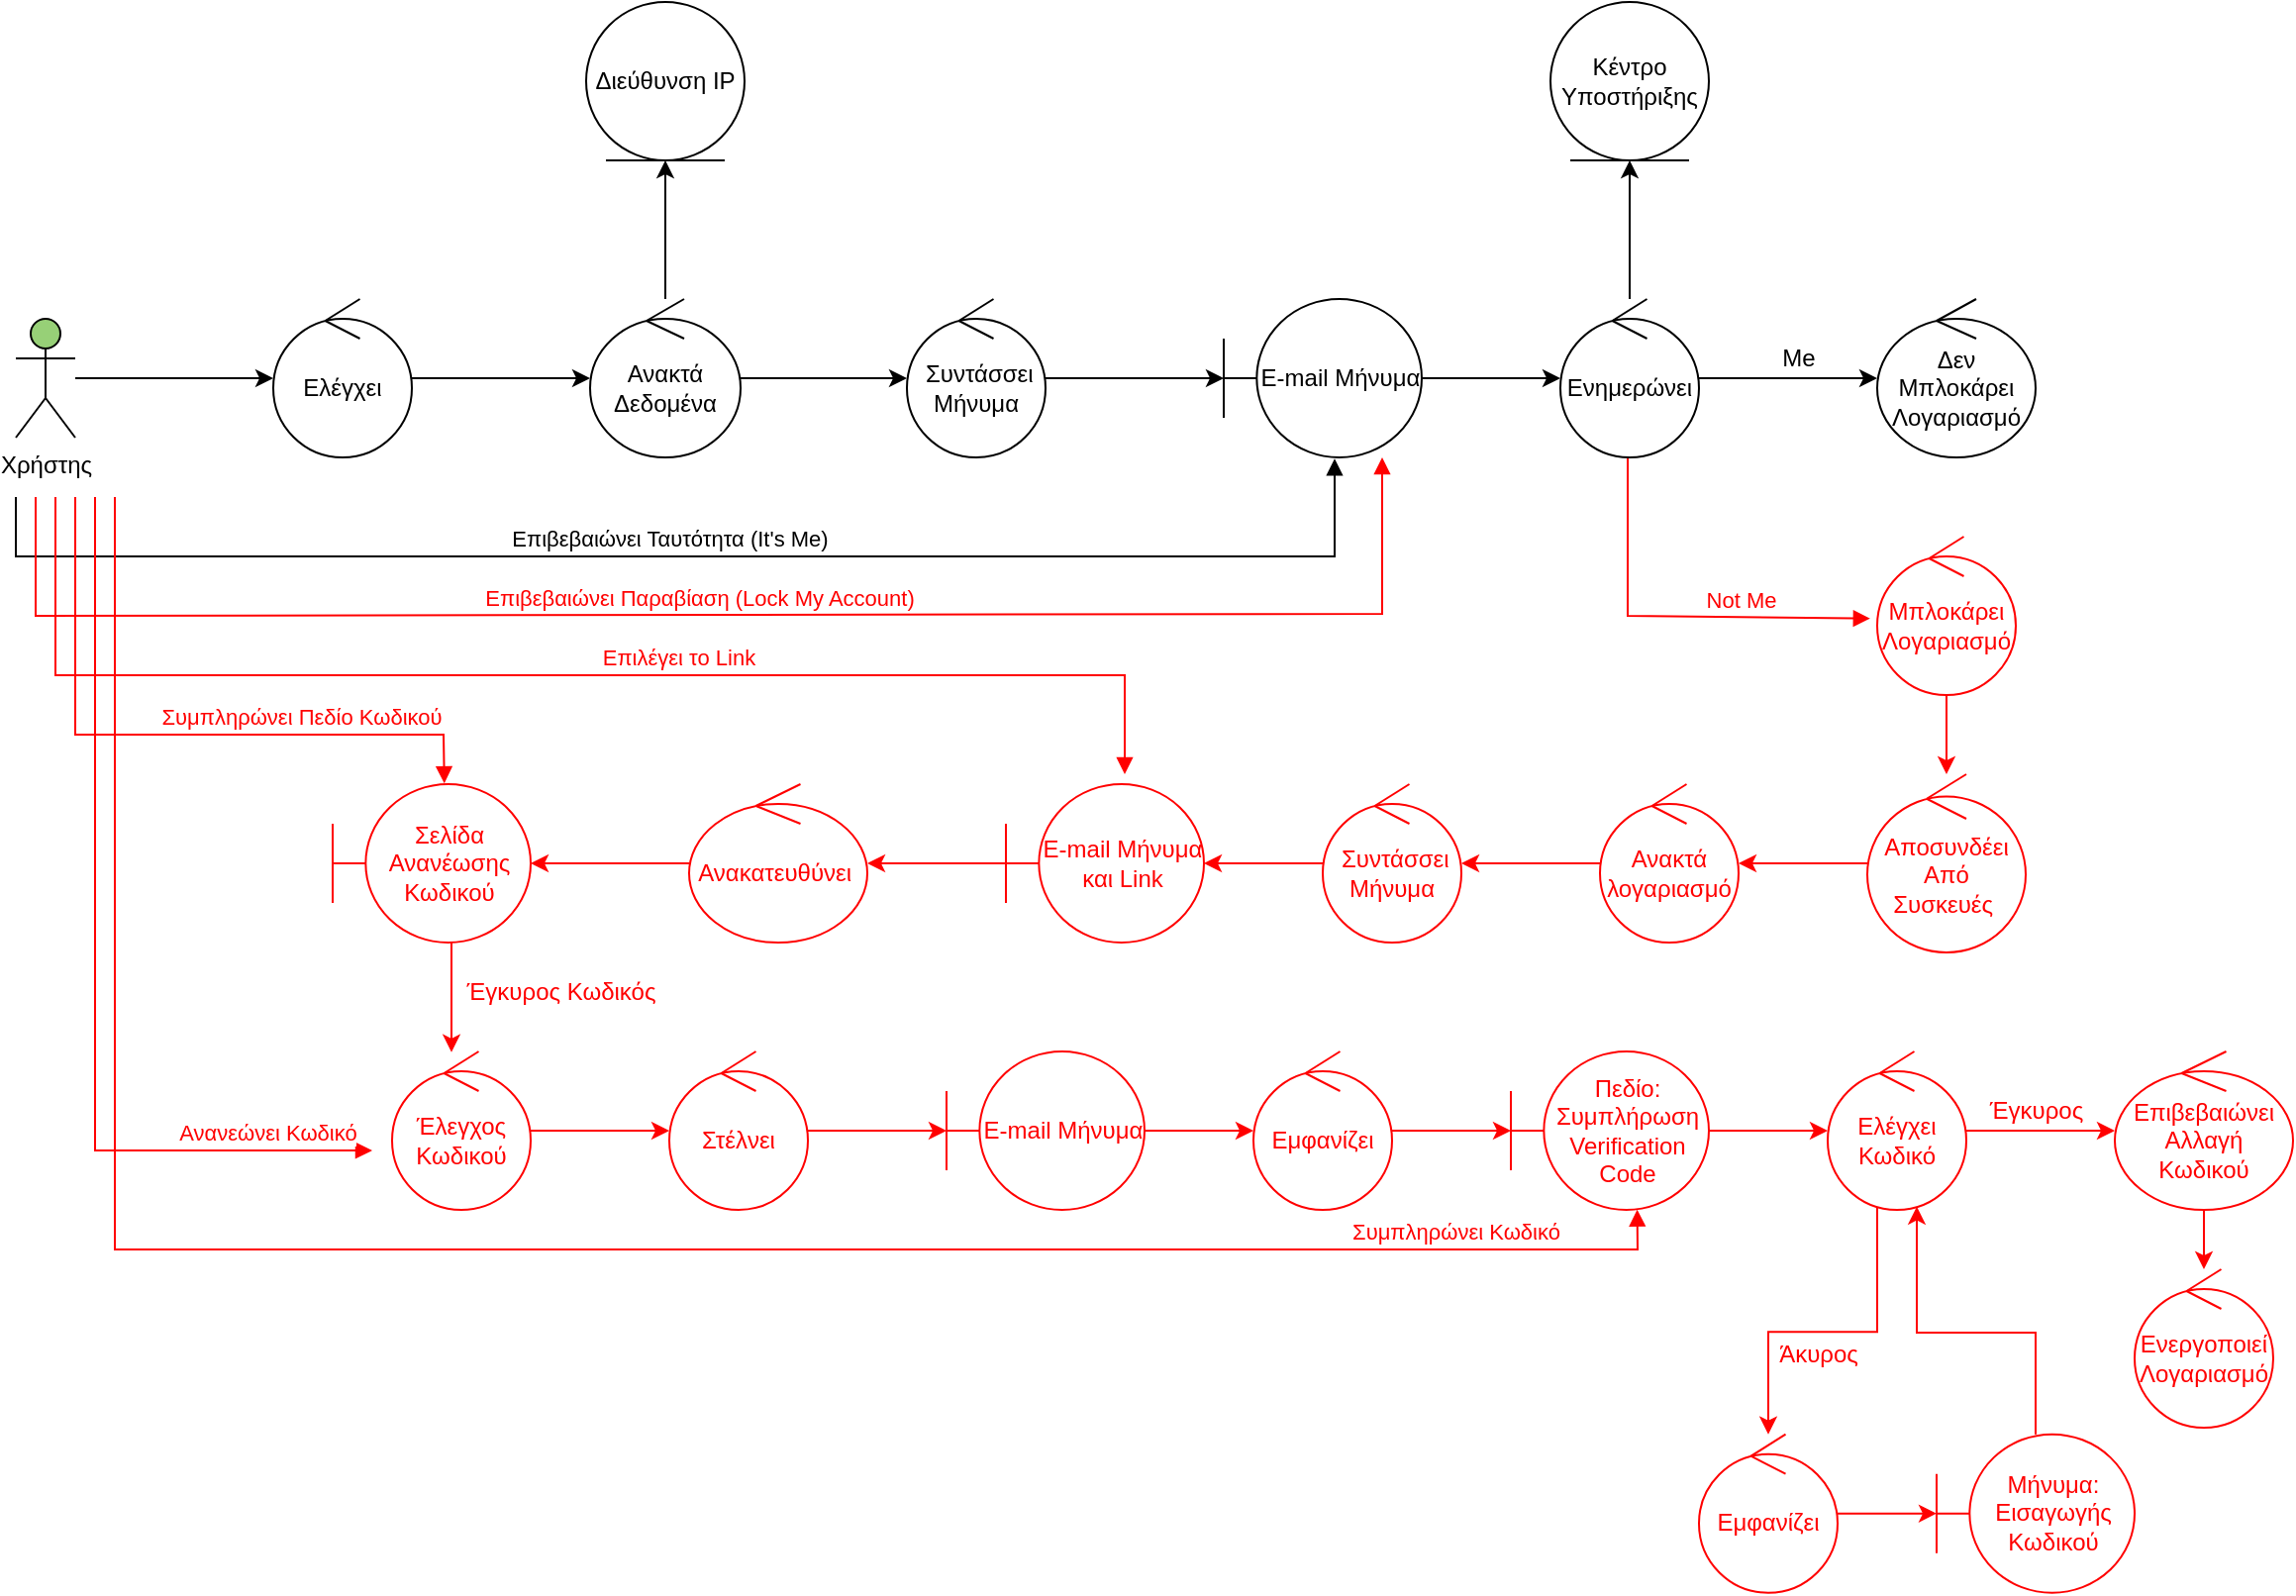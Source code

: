 <mxfile version="18.1.3" type="github"><diagram id="oQ6S-jpDpt1baX3qbN0C" name="Page-1"><mxGraphModel dx="1753" dy="684" grid="0" gridSize="10" guides="1" tooltips="1" connect="1" arrows="1" fold="1" page="0" pageScale="1" pageWidth="827" pageHeight="1169" math="0" shadow="0"><root><mxCell id="0"/><mxCell id="1" parent="0"/><mxCell id="LzJlQbJh16sx-IcuWloQ-4" value="" style="edgeStyle=orthogonalEdgeStyle;rounded=0;orthogonalLoop=1;jettySize=auto;html=1;" parent="1" source="LzJlQbJh16sx-IcuWloQ-1" target="LzJlQbJh16sx-IcuWloQ-2" edge="1"><mxGeometry relative="1" as="geometry"/></mxCell><mxCell id="LzJlQbJh16sx-IcuWloQ-1" value="Χρήστης&lt;br&gt;" style="shape=umlActor;verticalLabelPosition=bottom;verticalAlign=top;html=1;fillColor=#97D077;" parent="1" vertex="1"><mxGeometry x="100" y="210" width="30" height="60" as="geometry"/></mxCell><mxCell id="LzJlQbJh16sx-IcuWloQ-6" value="" style="edgeStyle=orthogonalEdgeStyle;rounded=0;orthogonalLoop=1;jettySize=auto;html=1;" parent="1" source="LzJlQbJh16sx-IcuWloQ-2" target="LzJlQbJh16sx-IcuWloQ-5" edge="1"><mxGeometry relative="1" as="geometry"/></mxCell><mxCell id="LzJlQbJh16sx-IcuWloQ-2" value="Ελέγχει" style="ellipse;shape=umlControl;whiteSpace=wrap;html=1;" parent="1" vertex="1"><mxGeometry x="230" y="200" width="70" height="80" as="geometry"/></mxCell><mxCell id="LzJlQbJh16sx-IcuWloQ-14" value="" style="edgeStyle=orthogonalEdgeStyle;rounded=0;orthogonalLoop=1;jettySize=auto;html=1;" parent="1" source="LzJlQbJh16sx-IcuWloQ-3" target="LzJlQbJh16sx-IcuWloQ-13" edge="1"><mxGeometry relative="1" as="geometry"/></mxCell><mxCell id="LzJlQbJh16sx-IcuWloQ-3" value="E-mail Μήνυμα" style="shape=umlBoundary;whiteSpace=wrap;html=1;" parent="1" vertex="1"><mxGeometry x="710" y="200" width="100" height="80" as="geometry"/></mxCell><mxCell id="LzJlQbJh16sx-IcuWloQ-9" value="" style="edgeStyle=orthogonalEdgeStyle;rounded=0;orthogonalLoop=1;jettySize=auto;html=1;" parent="1" source="LzJlQbJh16sx-IcuWloQ-5" target="LzJlQbJh16sx-IcuWloQ-8" edge="1"><mxGeometry relative="1" as="geometry"/></mxCell><mxCell id="LzJlQbJh16sx-IcuWloQ-10" value="" style="edgeStyle=orthogonalEdgeStyle;rounded=0;orthogonalLoop=1;jettySize=auto;html=1;" parent="1" source="LzJlQbJh16sx-IcuWloQ-5" target="LzJlQbJh16sx-IcuWloQ-7" edge="1"><mxGeometry relative="1" as="geometry"/></mxCell><mxCell id="LzJlQbJh16sx-IcuWloQ-5" value="Ανακτά Δεδομένα" style="ellipse;shape=umlControl;whiteSpace=wrap;html=1;" parent="1" vertex="1"><mxGeometry x="390" y="200" width="76" height="80" as="geometry"/></mxCell><mxCell id="LzJlQbJh16sx-IcuWloQ-11" value="" style="edgeStyle=orthogonalEdgeStyle;rounded=0;orthogonalLoop=1;jettySize=auto;html=1;" parent="1" source="LzJlQbJh16sx-IcuWloQ-7" target="LzJlQbJh16sx-IcuWloQ-3" edge="1"><mxGeometry relative="1" as="geometry"/></mxCell><mxCell id="LzJlQbJh16sx-IcuWloQ-7" value="&amp;nbsp;Συντάσσει Μήνυμα" style="ellipse;shape=umlControl;whiteSpace=wrap;html=1;" parent="1" vertex="1"><mxGeometry x="550" y="200" width="70" height="80" as="geometry"/></mxCell><mxCell id="LzJlQbJh16sx-IcuWloQ-8" value="Διεύθυνση IP" style="ellipse;shape=umlEntity;whiteSpace=wrap;html=1;" parent="1" vertex="1"><mxGeometry x="388" y="50" width="80" height="80" as="geometry"/></mxCell><mxCell id="LzJlQbJh16sx-IcuWloQ-12" value="Επιβεβαιώνει Ταυτότητα (It's Me)" style="html=1;verticalAlign=bottom;endArrow=block;rounded=0;entryX=0.56;entryY=1.008;entryDx=0;entryDy=0;entryPerimeter=0;" parent="1" target="LzJlQbJh16sx-IcuWloQ-3" edge="1"><mxGeometry x="-0.035" width="80" relative="1" as="geometry"><mxPoint x="100" y="300" as="sourcePoint"/><mxPoint x="710" y="310" as="targetPoint"/><Array as="points"><mxPoint x="100" y="330"/><mxPoint x="200" y="330"/><mxPoint x="766" y="330"/></Array><mxPoint as="offset"/></mxGeometry></mxCell><mxCell id="LzJlQbJh16sx-IcuWloQ-16" value="" style="edgeStyle=orthogonalEdgeStyle;rounded=0;orthogonalLoop=1;jettySize=auto;html=1;" parent="1" source="LzJlQbJh16sx-IcuWloQ-13" target="LzJlQbJh16sx-IcuWloQ-15" edge="1"><mxGeometry relative="1" as="geometry"/></mxCell><mxCell id="LzJlQbJh16sx-IcuWloQ-18" value="" style="edgeStyle=orthogonalEdgeStyle;rounded=0;orthogonalLoop=1;jettySize=auto;html=1;" parent="1" source="LzJlQbJh16sx-IcuWloQ-13" target="LzJlQbJh16sx-IcuWloQ-17" edge="1"><mxGeometry relative="1" as="geometry"/></mxCell><mxCell id="LzJlQbJh16sx-IcuWloQ-13" value="Ενημερώνει" style="ellipse;shape=umlControl;whiteSpace=wrap;html=1;" parent="1" vertex="1"><mxGeometry x="880" y="200" width="70" height="80" as="geometry"/></mxCell><mxCell id="LzJlQbJh16sx-IcuWloQ-15" value="Κέντρο Υποστήριξης" style="ellipse;shape=umlEntity;whiteSpace=wrap;html=1;" parent="1" vertex="1"><mxGeometry x="875" y="50" width="80" height="80" as="geometry"/></mxCell><mxCell id="LzJlQbJh16sx-IcuWloQ-17" value="Δεν Μπλοκάρει Λογαριασμό" style="ellipse;shape=umlControl;whiteSpace=wrap;html=1;" parent="1" vertex="1"><mxGeometry x="1040" y="200" width="80" height="80" as="geometry"/></mxCell><mxCell id="LzJlQbJh16sx-IcuWloQ-19" value="&lt;font color=&quot;#ff0000&quot;&gt;Επιβεβαιώνει Παραβίαση (Lock My Account)&lt;/font&gt;" style="html=1;verticalAlign=bottom;endArrow=block;rounded=0;strokeColor=#FF0000;" parent="1" edge="1"><mxGeometry x="-0.035" width="80" relative="1" as="geometry"><mxPoint x="110" y="300" as="sourcePoint"/><mxPoint x="790" y="280" as="targetPoint"/><Array as="points"><mxPoint x="110" y="360"/><mxPoint x="790" y="359"/></Array><mxPoint as="offset"/></mxGeometry></mxCell><mxCell id="LzJlQbJh16sx-IcuWloQ-22" value="&lt;font color=&quot;#000000&quot;&gt;Me&lt;/font&gt;" style="text;html=1;align=center;verticalAlign=middle;resizable=0;points=[];autosize=1;strokeColor=none;fillColor=none;fontColor=#FF0000;" parent="1" vertex="1"><mxGeometry x="985" y="220" width="30" height="20" as="geometry"/></mxCell><mxCell id="LzJlQbJh16sx-IcuWloQ-23" value="Not Me" style="html=1;verticalAlign=bottom;endArrow=block;rounded=0;fontColor=#FF0000;strokeColor=#FF0000;exitX=0.486;exitY=1.007;exitDx=0;exitDy=0;exitPerimeter=0;entryX=-0.051;entryY=0.517;entryDx=0;entryDy=0;entryPerimeter=0;" parent="1" source="LzJlQbJh16sx-IcuWloQ-13" target="LzJlQbJh16sx-IcuWloQ-24" edge="1"><mxGeometry x="0.353" width="80" relative="1" as="geometry"><mxPoint x="935" y="279" as="sourcePoint"/><mxPoint x="1020" y="360" as="targetPoint"/><Array as="points"><mxPoint x="914" y="360"/></Array><mxPoint as="offset"/></mxGeometry></mxCell><mxCell id="LzJlQbJh16sx-IcuWloQ-26" value="" style="edgeStyle=orthogonalEdgeStyle;rounded=0;orthogonalLoop=1;jettySize=auto;html=1;fontColor=#000000;strokeColor=#FF0000;" parent="1" source="LzJlQbJh16sx-IcuWloQ-24" target="LzJlQbJh16sx-IcuWloQ-25" edge="1"><mxGeometry relative="1" as="geometry"/></mxCell><mxCell id="LzJlQbJh16sx-IcuWloQ-24" value="Μπλοκάρει Λογαριασμό" style="ellipse;shape=umlControl;whiteSpace=wrap;html=1;fontColor=#FF0000;strokeColor=#FF0000;" parent="1" vertex="1"><mxGeometry x="1040" y="320" width="70" height="80" as="geometry"/></mxCell><mxCell id="LzJlQbJh16sx-IcuWloQ-28" value="" style="edgeStyle=orthogonalEdgeStyle;rounded=0;orthogonalLoop=1;jettySize=auto;html=1;fontColor=#000000;strokeColor=#FF0000;" parent="1" source="LzJlQbJh16sx-IcuWloQ-25" target="LzJlQbJh16sx-IcuWloQ-27" edge="1"><mxGeometry relative="1" as="geometry"/></mxCell><mxCell id="LzJlQbJh16sx-IcuWloQ-25" value="&lt;font color=&quot;#ff0000&quot;&gt;Αποσυνδέει Από Συσκευές&amp;nbsp;&lt;/font&gt;" style="ellipse;shape=umlControl;whiteSpace=wrap;html=1;fontColor=#000000;strokeColor=#FF0000;" parent="1" vertex="1"><mxGeometry x="1035" y="440" width="80" height="90" as="geometry"/></mxCell><mxCell id="LzJlQbJh16sx-IcuWloQ-31" value="" style="edgeStyle=orthogonalEdgeStyle;rounded=0;orthogonalLoop=1;jettySize=auto;html=1;fontColor=#000000;strokeColor=#FF0000;" parent="1" source="LzJlQbJh16sx-IcuWloQ-27" target="LzJlQbJh16sx-IcuWloQ-29" edge="1"><mxGeometry relative="1" as="geometry"/></mxCell><mxCell id="LzJlQbJh16sx-IcuWloQ-27" value="&lt;font color=&quot;#ff0000&quot;&gt;Ανακτά λογαριασμό&lt;/font&gt;" style="ellipse;shape=umlControl;whiteSpace=wrap;html=1;fontColor=#000000;strokeColor=#FF0000;" parent="1" vertex="1"><mxGeometry x="900" y="445" width="70" height="80" as="geometry"/></mxCell><mxCell id="LzJlQbJh16sx-IcuWloQ-32" value="" style="edgeStyle=orthogonalEdgeStyle;rounded=0;orthogonalLoop=1;jettySize=auto;html=1;fontColor=#000000;strokeColor=#FF0000;" parent="1" source="LzJlQbJh16sx-IcuWloQ-29" target="LzJlQbJh16sx-IcuWloQ-30" edge="1"><mxGeometry relative="1" as="geometry"/></mxCell><mxCell id="LzJlQbJh16sx-IcuWloQ-29" value="&lt;font color=&quot;#ff0000&quot;&gt;&amp;nbsp;Συντάσσει Μήνυμα&lt;/font&gt;" style="ellipse;shape=umlControl;whiteSpace=wrap;html=1;strokeColor=#FF0000;" parent="1" vertex="1"><mxGeometry x="760" y="445" width="70" height="80" as="geometry"/></mxCell><mxCell id="LzJlQbJh16sx-IcuWloQ-35" value="" style="edgeStyle=orthogonalEdgeStyle;rounded=0;orthogonalLoop=1;jettySize=auto;html=1;fontColor=#FF0000;strokeColor=#FF0000;" parent="1" source="LzJlQbJh16sx-IcuWloQ-30" target="LzJlQbJh16sx-IcuWloQ-34" edge="1"><mxGeometry relative="1" as="geometry"/></mxCell><mxCell id="LzJlQbJh16sx-IcuWloQ-30" value="&lt;font color=&quot;#ff0000&quot;&gt;E-mail Μήνυμα και Link&lt;/font&gt;" style="shape=umlBoundary;whiteSpace=wrap;html=1;strokeColor=#FF0000;" parent="1" vertex="1"><mxGeometry x="600" y="445" width="100" height="80" as="geometry"/></mxCell><mxCell id="LzJlQbJh16sx-IcuWloQ-33" value="&lt;font color=&quot;#ff0000&quot;&gt;Επιλέγει το Link&amp;nbsp;&lt;/font&gt;" style="html=1;verticalAlign=bottom;endArrow=block;rounded=0;strokeColor=#FF0000;" parent="1" edge="1"><mxGeometry x="0.194" width="80" relative="1" as="geometry"><mxPoint x="120" y="300" as="sourcePoint"/><mxPoint x="660" y="440" as="targetPoint"/><Array as="points"><mxPoint x="120" y="390"/><mxPoint x="660" y="390"/></Array><mxPoint as="offset"/></mxGeometry></mxCell><mxCell id="LzJlQbJh16sx-IcuWloQ-37" value="" style="edgeStyle=orthogonalEdgeStyle;rounded=0;orthogonalLoop=1;jettySize=auto;html=1;fontColor=#FF0000;strokeColor=#FF0000;" parent="1" source="LzJlQbJh16sx-IcuWloQ-34" target="LzJlQbJh16sx-IcuWloQ-36" edge="1"><mxGeometry relative="1" as="geometry"/></mxCell><mxCell id="LzJlQbJh16sx-IcuWloQ-34" value="Ανακατευθύνει&amp;nbsp;" style="ellipse;shape=umlControl;whiteSpace=wrap;html=1;fontColor=#FF0000;strokeColor=#FF0000;" parent="1" vertex="1"><mxGeometry x="440" y="445" width="90" height="80" as="geometry"/></mxCell><mxCell id="LzJlQbJh16sx-IcuWloQ-40" value="" style="edgeStyle=orthogonalEdgeStyle;rounded=0;orthogonalLoop=1;jettySize=auto;html=1;fontColor=#FF0000;strokeColor=#FF0000;" parent="1" source="LzJlQbJh16sx-IcuWloQ-36" target="LzJlQbJh16sx-IcuWloQ-39" edge="1"><mxGeometry relative="1" as="geometry"><Array as="points"><mxPoint x="320" y="550"/><mxPoint x="320" y="550"/></Array></mxGeometry></mxCell><mxCell id="LzJlQbJh16sx-IcuWloQ-36" value="Σελίδα Ανανέωσης Κωδικού" style="shape=umlBoundary;whiteSpace=wrap;html=1;fontColor=#FF0000;strokeColor=#FF0000;" parent="1" vertex="1"><mxGeometry x="260" y="445" width="100" height="80" as="geometry"/></mxCell><mxCell id="LzJlQbJh16sx-IcuWloQ-38" value="&lt;font color=&quot;#ff0000&quot;&gt;Συμπληρώνει Πεδίο Κωδικού&lt;/font&gt;" style="html=1;verticalAlign=bottom;endArrow=block;rounded=0;strokeColor=#FF0000;entryX=0.564;entryY=-0.005;entryDx=0;entryDy=0;entryPerimeter=0;" parent="1" target="LzJlQbJh16sx-IcuWloQ-36" edge="1"><mxGeometry x="0.417" width="80" relative="1" as="geometry"><mxPoint x="130" y="300" as="sourcePoint"/><mxPoint x="670" y="450" as="targetPoint"/><Array as="points"><mxPoint x="130" y="420"/><mxPoint x="316" y="420"/></Array><mxPoint as="offset"/></mxGeometry></mxCell><mxCell id="LzJlQbJh16sx-IcuWloQ-45" value="" style="edgeStyle=orthogonalEdgeStyle;rounded=0;orthogonalLoop=1;jettySize=auto;html=1;fontColor=#FF0000;strokeColor=#FF0000;" parent="1" source="LzJlQbJh16sx-IcuWloQ-39" target="LzJlQbJh16sx-IcuWloQ-44" edge="1"><mxGeometry relative="1" as="geometry"/></mxCell><mxCell id="LzJlQbJh16sx-IcuWloQ-39" value="Έλεγχος Κωδικού" style="ellipse;shape=umlControl;whiteSpace=wrap;html=1;fontColor=#FF0000;strokeColor=#FF0000;" parent="1" vertex="1"><mxGeometry x="290" y="580" width="70" height="80" as="geometry"/></mxCell><mxCell id="LzJlQbJh16sx-IcuWloQ-41" value="&lt;font color=&quot;#ff0000&quot;&gt;Ανανεώνει Κωδικό&lt;/font&gt;" style="html=1;verticalAlign=bottom;endArrow=block;rounded=0;strokeColor=#FF0000;" parent="1" edge="1"><mxGeometry x="0.773" width="80" relative="1" as="geometry"><mxPoint x="140" y="300" as="sourcePoint"/><mxPoint x="280" y="630" as="targetPoint"/><Array as="points"><mxPoint x="140" y="430"/><mxPoint x="140" y="630"/></Array><mxPoint as="offset"/></mxGeometry></mxCell><mxCell id="LzJlQbJh16sx-IcuWloQ-42" value="Έγκυρος Κωδικός" style="text;html=1;align=center;verticalAlign=middle;resizable=0;points=[];autosize=1;strokeColor=none;fillColor=none;fontColor=#FF0000;" parent="1" vertex="1"><mxGeometry x="320" y="540" width="110" height="20" as="geometry"/></mxCell><mxCell id="LzJlQbJh16sx-IcuWloQ-47" value="" style="edgeStyle=orthogonalEdgeStyle;rounded=0;orthogonalLoop=1;jettySize=auto;html=1;fontColor=#FF0000;strokeColor=#FF0000;" parent="1" source="LzJlQbJh16sx-IcuWloQ-44" target="LzJlQbJh16sx-IcuWloQ-46" edge="1"><mxGeometry relative="1" as="geometry"/></mxCell><mxCell id="LzJlQbJh16sx-IcuWloQ-44" value="Στέλνει" style="ellipse;shape=umlControl;whiteSpace=wrap;html=1;fontColor=#FF0000;strokeColor=#FF0000;" parent="1" vertex="1"><mxGeometry x="430" y="580" width="70" height="80" as="geometry"/></mxCell><mxCell id="LzJlQbJh16sx-IcuWloQ-49" value="" style="edgeStyle=orthogonalEdgeStyle;rounded=0;orthogonalLoop=1;jettySize=auto;html=1;fontColor=#FF0000;strokeColor=#FF0000;" parent="1" source="LzJlQbJh16sx-IcuWloQ-46" target="LzJlQbJh16sx-IcuWloQ-48" edge="1"><mxGeometry relative="1" as="geometry"/></mxCell><mxCell id="LzJlQbJh16sx-IcuWloQ-46" value="E-mail Μήνυμα" style="shape=umlBoundary;whiteSpace=wrap;html=1;fontColor=#FF0000;strokeColor=#FF0000;" parent="1" vertex="1"><mxGeometry x="570" y="580" width="100" height="80" as="geometry"/></mxCell><mxCell id="LzJlQbJh16sx-IcuWloQ-51" value="" style="edgeStyle=orthogonalEdgeStyle;rounded=0;orthogonalLoop=1;jettySize=auto;html=1;fontColor=#FF0000;strokeColor=#FF0000;" parent="1" source="LzJlQbJh16sx-IcuWloQ-48" target="LzJlQbJh16sx-IcuWloQ-50" edge="1"><mxGeometry relative="1" as="geometry"/></mxCell><mxCell id="LzJlQbJh16sx-IcuWloQ-48" value="Εμφανίζει" style="ellipse;shape=umlControl;whiteSpace=wrap;html=1;fontColor=#FF0000;strokeColor=#FF0000;" parent="1" vertex="1"><mxGeometry x="725" y="580" width="70" height="80" as="geometry"/></mxCell><mxCell id="LzJlQbJh16sx-IcuWloQ-54" value="" style="edgeStyle=orthogonalEdgeStyle;rounded=0;orthogonalLoop=1;jettySize=auto;html=1;fontColor=#FF0000;strokeColor=#FF0000;" parent="1" source="LzJlQbJh16sx-IcuWloQ-50" target="LzJlQbJh16sx-IcuWloQ-53" edge="1"><mxGeometry relative="1" as="geometry"/></mxCell><mxCell id="LzJlQbJh16sx-IcuWloQ-50" value="&lt;span style=&quot;color: rgb(255 , 0 , 0)&quot;&gt;Πεδίο:&lt;/span&gt;&lt;br style=&quot;color: rgb(255 , 0 , 0)&quot;&gt;&lt;span style=&quot;color: rgb(255 , 0 , 0)&quot;&gt;Συμπλήρωση Verification Code&lt;/span&gt;" style="shape=umlBoundary;whiteSpace=wrap;html=1;strokeColor=#FF0000;" parent="1" vertex="1"><mxGeometry x="855" y="580" width="100" height="80" as="geometry"/></mxCell><mxCell id="LzJlQbJh16sx-IcuWloQ-52" value="&lt;font color=&quot;#ff0000&quot;&gt;Συμπληρώνει Κωδικό&lt;/font&gt;" style="html=1;verticalAlign=bottom;endArrow=block;rounded=0;strokeColor=#FF0000;entryX=0.638;entryY=0.998;entryDx=0;entryDy=0;entryPerimeter=0;" parent="1" target="LzJlQbJh16sx-IcuWloQ-50" edge="1"><mxGeometry x="0.807" width="80" relative="1" as="geometry"><mxPoint x="150" y="300" as="sourcePoint"/><mxPoint x="630" y="660" as="targetPoint"/><Array as="points"><mxPoint x="150" y="440"/><mxPoint x="150" y="680"/><mxPoint x="919" y="680"/></Array><mxPoint as="offset"/></mxGeometry></mxCell><mxCell id="LzJlQbJh16sx-IcuWloQ-56" value="" style="edgeStyle=orthogonalEdgeStyle;rounded=0;orthogonalLoop=1;jettySize=auto;html=1;fontColor=#FF0000;strokeColor=#FF0000;" parent="1" source="LzJlQbJh16sx-IcuWloQ-53" target="LzJlQbJh16sx-IcuWloQ-55" edge="1"><mxGeometry relative="1" as="geometry"/></mxCell><mxCell id="LzJlQbJh16sx-IcuWloQ-61" value="" style="edgeStyle=orthogonalEdgeStyle;rounded=0;orthogonalLoop=1;jettySize=auto;html=1;fontColor=#FF0000;strokeColor=#FF0000;" parent="1" target="LzJlQbJh16sx-IcuWloQ-60" edge="1"><mxGeometry relative="1" as="geometry"><mxPoint x="1040" y="620.003" as="sourcePoint"/><Array as="points"><mxPoint x="1040" y="721.67"/><mxPoint x="985" y="721.67"/></Array></mxGeometry></mxCell><mxCell id="LzJlQbJh16sx-IcuWloQ-53" value="Ελέγχει Κωδικό" style="ellipse;shape=umlControl;whiteSpace=wrap;html=1;fontColor=#FF0000;strokeColor=#FF0000;" parent="1" vertex="1"><mxGeometry x="1015" y="580" width="70" height="80" as="geometry"/></mxCell><mxCell id="LzJlQbJh16sx-IcuWloQ-58" value="" style="edgeStyle=orthogonalEdgeStyle;rounded=0;orthogonalLoop=1;jettySize=auto;html=1;fontColor=#FF0000;strokeColor=#FF0000;" parent="1" source="LzJlQbJh16sx-IcuWloQ-55" target="LzJlQbJh16sx-IcuWloQ-57" edge="1"><mxGeometry relative="1" as="geometry"/></mxCell><mxCell id="LzJlQbJh16sx-IcuWloQ-55" value="Επιβεβαιώνει Αλλαγή Κωδικού" style="ellipse;shape=umlControl;whiteSpace=wrap;html=1;fontColor=#FF0000;strokeColor=#FF0000;" parent="1" vertex="1"><mxGeometry x="1160" y="580" width="90" height="80" as="geometry"/></mxCell><mxCell id="LzJlQbJh16sx-IcuWloQ-57" value="Ενεργοποιεί Λογαριασμό" style="ellipse;shape=umlControl;whiteSpace=wrap;html=1;fontColor=#FF0000;strokeColor=#FF0000;" parent="1" vertex="1"><mxGeometry x="1170" y="690" width="70" height="80" as="geometry"/></mxCell><mxCell id="LzJlQbJh16sx-IcuWloQ-59" value="Έγκυρος" style="text;html=1;align=center;verticalAlign=middle;resizable=0;points=[];autosize=1;strokeColor=none;fillColor=none;fontColor=#FF0000;" parent="1" vertex="1"><mxGeometry x="1090" y="600" width="60" height="20" as="geometry"/></mxCell><mxCell id="LzJlQbJh16sx-IcuWloQ-64" value="" style="edgeStyle=orthogonalEdgeStyle;rounded=0;orthogonalLoop=1;jettySize=auto;html=1;fontColor=#FF0000;strokeColor=#FF0000;" parent="1" source="LzJlQbJh16sx-IcuWloQ-60" target="LzJlQbJh16sx-IcuWloQ-63" edge="1"><mxGeometry relative="1" as="geometry"/></mxCell><mxCell id="LzJlQbJh16sx-IcuWloQ-60" value="Εμφανίζει" style="ellipse;shape=umlControl;whiteSpace=wrap;html=1;fontColor=#FF0000;strokeColor=#FF0000;" parent="1" vertex="1"><mxGeometry x="950" y="773.34" width="70" height="80" as="geometry"/></mxCell><mxCell id="LzJlQbJh16sx-IcuWloQ-62" value="Άκυρος" style="text;html=1;align=center;verticalAlign=middle;resizable=0;points=[];autosize=1;strokeColor=none;fillColor=none;fontColor=#FF0000;" parent="1" vertex="1"><mxGeometry x="980" y="723.34" width="60" height="20" as="geometry"/></mxCell><mxCell id="LzJlQbJh16sx-IcuWloQ-66" value="" style="edgeStyle=orthogonalEdgeStyle;rounded=0;orthogonalLoop=1;jettySize=auto;html=1;fontColor=#FF0000;strokeColor=#FF0000;" parent="1" source="LzJlQbJh16sx-IcuWloQ-63" edge="1" target="LzJlQbJh16sx-IcuWloQ-53"><mxGeometry relative="1" as="geometry"><mxPoint x="1063" y="666" as="targetPoint"/><Array as="points"><mxPoint x="1120" y="722"/><mxPoint x="1060" y="722"/></Array></mxGeometry></mxCell><mxCell id="LzJlQbJh16sx-IcuWloQ-63" value="Μήνυμα: Εισαγωγής Κωδικού" style="shape=umlBoundary;whiteSpace=wrap;html=1;fontColor=#FF0000;strokeColor=#FF0000;" parent="1" vertex="1"><mxGeometry x="1070" y="773.34" width="100" height="80" as="geometry"/></mxCell></root></mxGraphModel></diagram></mxfile>